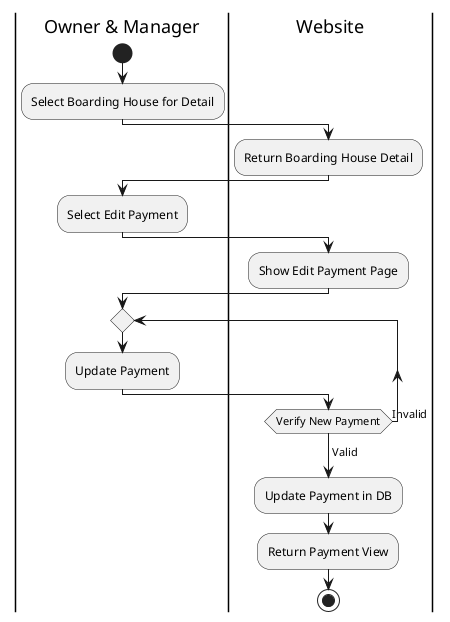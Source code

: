 @startuml
|Owner & Manager|
start
:Select Boarding House for Detail;
|Website|
:Return Boarding House Detail;
|Owner & Manager|
:Select Edit Payment;
|Website|
:Show Edit Payment Page;
|Owner & Manager|
repeat
:Update Payment;
|Website|
repeat while (Verify New Payment) is (Invalid)
        ->Valid;
    :Update Payment in DB;
    :Return Payment View;
stop
@enduml